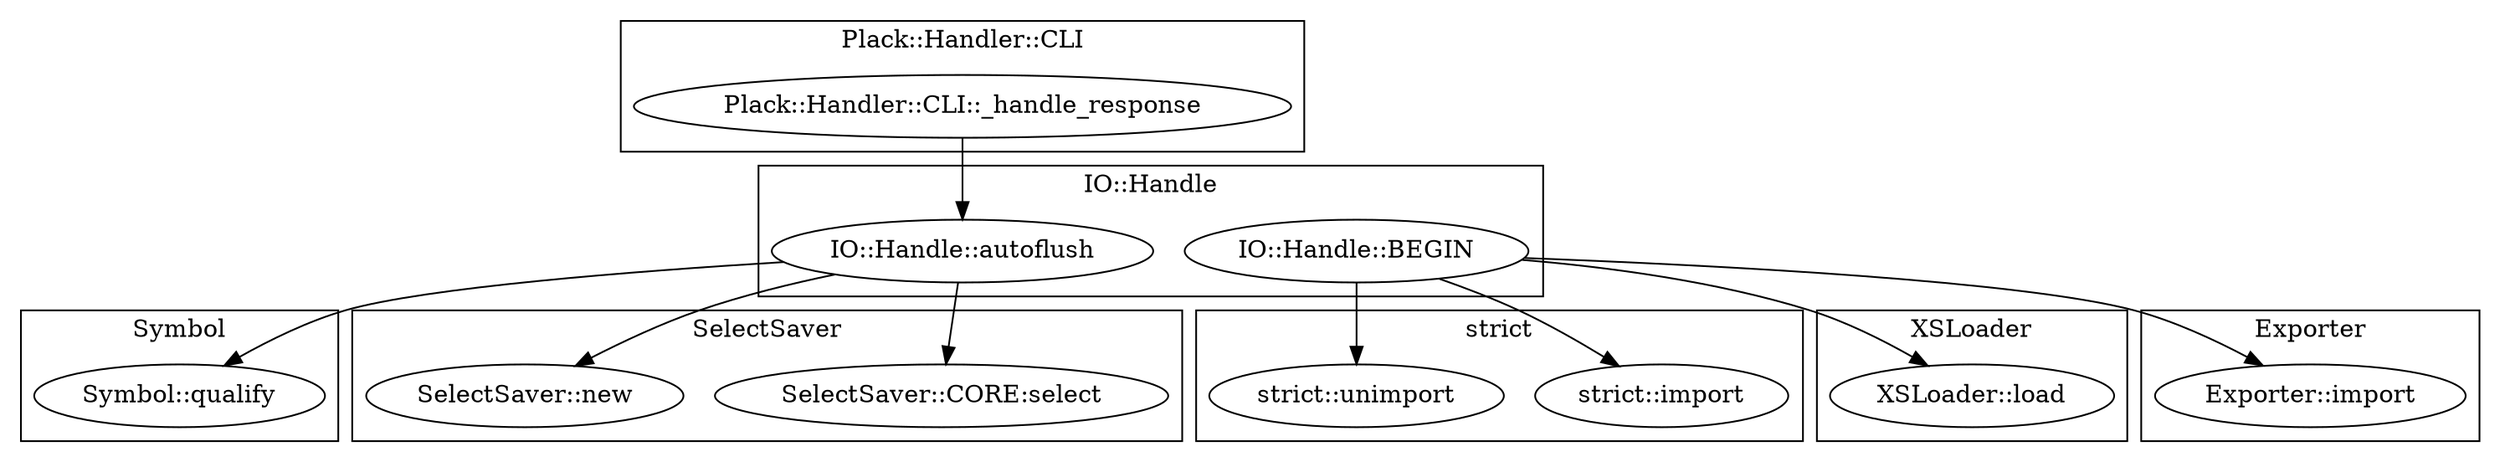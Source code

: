 digraph {
graph [overlap=false]
subgraph cluster_Symbol {
	label="Symbol";
	"Symbol::qualify";
}
subgraph cluster_strict {
	label="strict";
	"strict::import";
	"strict::unimport";
}
subgraph cluster_XSLoader {
	label="XSLoader";
	"XSLoader::load";
}
subgraph cluster_IO_Handle {
	label="IO::Handle";
	"IO::Handle::autoflush";
	"IO::Handle::BEGIN";
}
subgraph cluster_Exporter {
	label="Exporter";
	"Exporter::import";
}
subgraph cluster_SelectSaver {
	label="SelectSaver";
	"SelectSaver::CORE:select";
	"SelectSaver::new";
}
subgraph cluster_Plack_Handler_CLI {
	label="Plack::Handler::CLI";
	"Plack::Handler::CLI::_handle_response";
}
"IO::Handle::BEGIN" -> "Exporter::import";
"IO::Handle::BEGIN" -> "strict::unimport";
"Plack::Handler::CLI::_handle_response" -> "IO::Handle::autoflush";
"IO::Handle::autoflush" -> "Symbol::qualify";
"IO::Handle::BEGIN" -> "XSLoader::load";
"IO::Handle::autoflush" -> "SelectSaver::CORE:select";
"IO::Handle::BEGIN" -> "strict::import";
"IO::Handle::autoflush" -> "SelectSaver::new";
}
